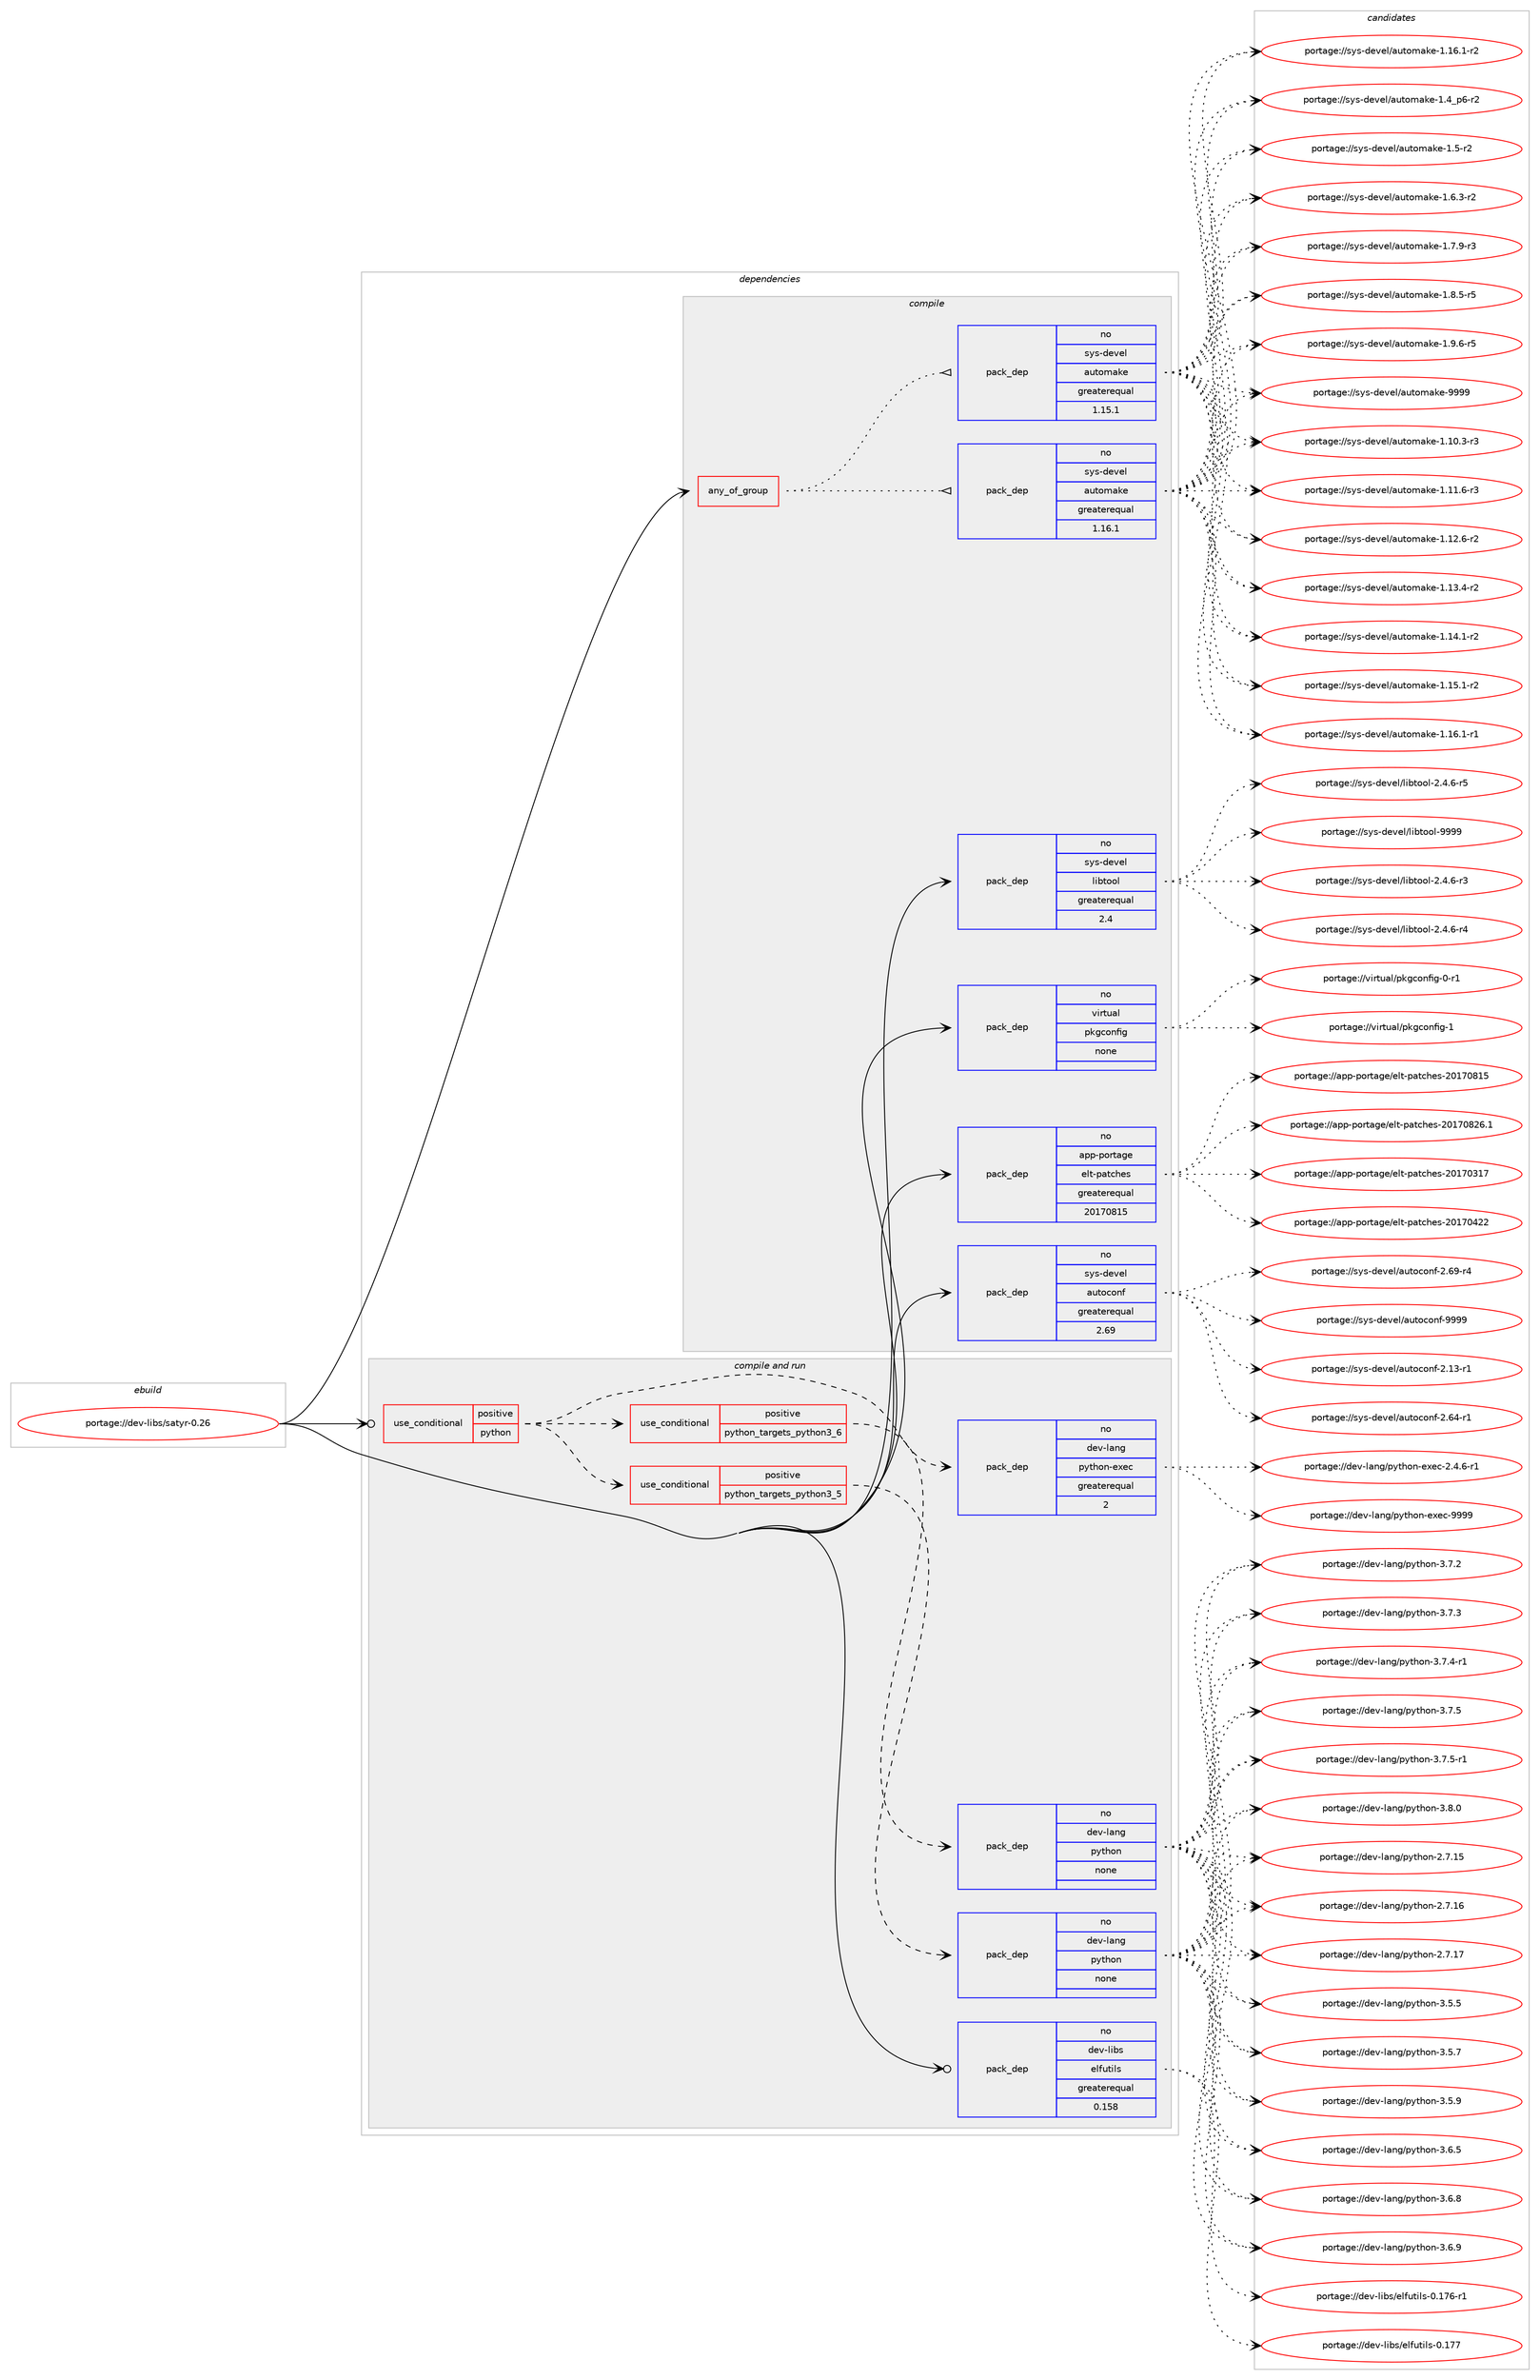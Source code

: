 digraph prolog {

# *************
# Graph options
# *************

newrank=true;
concentrate=true;
compound=true;
graph [rankdir=LR,fontname=Helvetica,fontsize=10,ranksep=1.5];#, ranksep=2.5, nodesep=0.2];
edge  [arrowhead=vee];
node  [fontname=Helvetica,fontsize=10];

# **********
# The ebuild
# **********

subgraph cluster_leftcol {
color=gray;
rank=same;
label=<<i>ebuild</i>>;
id [label="portage://dev-libs/satyr-0.26", color=red, width=4, href="../dev-libs/satyr-0.26.svg"];
}

# ****************
# The dependencies
# ****************

subgraph cluster_midcol {
color=gray;
label=<<i>dependencies</i>>;
subgraph cluster_compile {
fillcolor="#eeeeee";
style=filled;
label=<<i>compile</i>>;
subgraph any3046 {
dependency103857 [label=<<TABLE BORDER="0" CELLBORDER="1" CELLSPACING="0" CELLPADDING="4"><TR><TD CELLPADDING="10">any_of_group</TD></TR></TABLE>>, shape=none, color=red];subgraph pack78933 {
dependency103858 [label=<<TABLE BORDER="0" CELLBORDER="1" CELLSPACING="0" CELLPADDING="4" WIDTH="220"><TR><TD ROWSPAN="6" CELLPADDING="30">pack_dep</TD></TR><TR><TD WIDTH="110">no</TD></TR><TR><TD>sys-devel</TD></TR><TR><TD>automake</TD></TR><TR><TD>greaterequal</TD></TR><TR><TD>1.16.1</TD></TR></TABLE>>, shape=none, color=blue];
}
dependency103857:e -> dependency103858:w [weight=20,style="dotted",arrowhead="oinv"];
subgraph pack78934 {
dependency103859 [label=<<TABLE BORDER="0" CELLBORDER="1" CELLSPACING="0" CELLPADDING="4" WIDTH="220"><TR><TD ROWSPAN="6" CELLPADDING="30">pack_dep</TD></TR><TR><TD WIDTH="110">no</TD></TR><TR><TD>sys-devel</TD></TR><TR><TD>automake</TD></TR><TR><TD>greaterequal</TD></TR><TR><TD>1.15.1</TD></TR></TABLE>>, shape=none, color=blue];
}
dependency103857:e -> dependency103859:w [weight=20,style="dotted",arrowhead="oinv"];
}
id:e -> dependency103857:w [weight=20,style="solid",arrowhead="vee"];
subgraph pack78935 {
dependency103860 [label=<<TABLE BORDER="0" CELLBORDER="1" CELLSPACING="0" CELLPADDING="4" WIDTH="220"><TR><TD ROWSPAN="6" CELLPADDING="30">pack_dep</TD></TR><TR><TD WIDTH="110">no</TD></TR><TR><TD>app-portage</TD></TR><TR><TD>elt-patches</TD></TR><TR><TD>greaterequal</TD></TR><TR><TD>20170815</TD></TR></TABLE>>, shape=none, color=blue];
}
id:e -> dependency103860:w [weight=20,style="solid",arrowhead="vee"];
subgraph pack78936 {
dependency103861 [label=<<TABLE BORDER="0" CELLBORDER="1" CELLSPACING="0" CELLPADDING="4" WIDTH="220"><TR><TD ROWSPAN="6" CELLPADDING="30">pack_dep</TD></TR><TR><TD WIDTH="110">no</TD></TR><TR><TD>sys-devel</TD></TR><TR><TD>autoconf</TD></TR><TR><TD>greaterequal</TD></TR><TR><TD>2.69</TD></TR></TABLE>>, shape=none, color=blue];
}
id:e -> dependency103861:w [weight=20,style="solid",arrowhead="vee"];
subgraph pack78937 {
dependency103862 [label=<<TABLE BORDER="0" CELLBORDER="1" CELLSPACING="0" CELLPADDING="4" WIDTH="220"><TR><TD ROWSPAN="6" CELLPADDING="30">pack_dep</TD></TR><TR><TD WIDTH="110">no</TD></TR><TR><TD>sys-devel</TD></TR><TR><TD>libtool</TD></TR><TR><TD>greaterequal</TD></TR><TR><TD>2.4</TD></TR></TABLE>>, shape=none, color=blue];
}
id:e -> dependency103862:w [weight=20,style="solid",arrowhead="vee"];
subgraph pack78938 {
dependency103863 [label=<<TABLE BORDER="0" CELLBORDER="1" CELLSPACING="0" CELLPADDING="4" WIDTH="220"><TR><TD ROWSPAN="6" CELLPADDING="30">pack_dep</TD></TR><TR><TD WIDTH="110">no</TD></TR><TR><TD>virtual</TD></TR><TR><TD>pkgconfig</TD></TR><TR><TD>none</TD></TR><TR><TD></TD></TR></TABLE>>, shape=none, color=blue];
}
id:e -> dependency103863:w [weight=20,style="solid",arrowhead="vee"];
}
subgraph cluster_compileandrun {
fillcolor="#eeeeee";
style=filled;
label=<<i>compile and run</i>>;
subgraph cond21819 {
dependency103864 [label=<<TABLE BORDER="0" CELLBORDER="1" CELLSPACING="0" CELLPADDING="4"><TR><TD ROWSPAN="3" CELLPADDING="10">use_conditional</TD></TR><TR><TD>positive</TD></TR><TR><TD>python</TD></TR></TABLE>>, shape=none, color=red];
subgraph cond21820 {
dependency103865 [label=<<TABLE BORDER="0" CELLBORDER="1" CELLSPACING="0" CELLPADDING="4"><TR><TD ROWSPAN="3" CELLPADDING="10">use_conditional</TD></TR><TR><TD>positive</TD></TR><TR><TD>python_targets_python3_5</TD></TR></TABLE>>, shape=none, color=red];
subgraph pack78939 {
dependency103866 [label=<<TABLE BORDER="0" CELLBORDER="1" CELLSPACING="0" CELLPADDING="4" WIDTH="220"><TR><TD ROWSPAN="6" CELLPADDING="30">pack_dep</TD></TR><TR><TD WIDTH="110">no</TD></TR><TR><TD>dev-lang</TD></TR><TR><TD>python</TD></TR><TR><TD>none</TD></TR><TR><TD></TD></TR></TABLE>>, shape=none, color=blue];
}
dependency103865:e -> dependency103866:w [weight=20,style="dashed",arrowhead="vee"];
}
dependency103864:e -> dependency103865:w [weight=20,style="dashed",arrowhead="vee"];
subgraph cond21821 {
dependency103867 [label=<<TABLE BORDER="0" CELLBORDER="1" CELLSPACING="0" CELLPADDING="4"><TR><TD ROWSPAN="3" CELLPADDING="10">use_conditional</TD></TR><TR><TD>positive</TD></TR><TR><TD>python_targets_python3_6</TD></TR></TABLE>>, shape=none, color=red];
subgraph pack78940 {
dependency103868 [label=<<TABLE BORDER="0" CELLBORDER="1" CELLSPACING="0" CELLPADDING="4" WIDTH="220"><TR><TD ROWSPAN="6" CELLPADDING="30">pack_dep</TD></TR><TR><TD WIDTH="110">no</TD></TR><TR><TD>dev-lang</TD></TR><TR><TD>python</TD></TR><TR><TD>none</TD></TR><TR><TD></TD></TR></TABLE>>, shape=none, color=blue];
}
dependency103867:e -> dependency103868:w [weight=20,style="dashed",arrowhead="vee"];
}
dependency103864:e -> dependency103867:w [weight=20,style="dashed",arrowhead="vee"];
subgraph pack78941 {
dependency103869 [label=<<TABLE BORDER="0" CELLBORDER="1" CELLSPACING="0" CELLPADDING="4" WIDTH="220"><TR><TD ROWSPAN="6" CELLPADDING="30">pack_dep</TD></TR><TR><TD WIDTH="110">no</TD></TR><TR><TD>dev-lang</TD></TR><TR><TD>python-exec</TD></TR><TR><TD>greaterequal</TD></TR><TR><TD>2</TD></TR></TABLE>>, shape=none, color=blue];
}
dependency103864:e -> dependency103869:w [weight=20,style="dashed",arrowhead="vee"];
}
id:e -> dependency103864:w [weight=20,style="solid",arrowhead="odotvee"];
subgraph pack78942 {
dependency103870 [label=<<TABLE BORDER="0" CELLBORDER="1" CELLSPACING="0" CELLPADDING="4" WIDTH="220"><TR><TD ROWSPAN="6" CELLPADDING="30">pack_dep</TD></TR><TR><TD WIDTH="110">no</TD></TR><TR><TD>dev-libs</TD></TR><TR><TD>elfutils</TD></TR><TR><TD>greaterequal</TD></TR><TR><TD>0.158</TD></TR></TABLE>>, shape=none, color=blue];
}
id:e -> dependency103870:w [weight=20,style="solid",arrowhead="odotvee"];
}
subgraph cluster_run {
fillcolor="#eeeeee";
style=filled;
label=<<i>run</i>>;
}
}

# **************
# The candidates
# **************

subgraph cluster_choices {
rank=same;
color=gray;
label=<<i>candidates</i>>;

subgraph choice78933 {
color=black;
nodesep=1;
choiceportage11512111545100101118101108479711711611110997107101454946494846514511451 [label="portage://sys-devel/automake-1.10.3-r3", color=red, width=4,href="../sys-devel/automake-1.10.3-r3.svg"];
choiceportage11512111545100101118101108479711711611110997107101454946494946544511451 [label="portage://sys-devel/automake-1.11.6-r3", color=red, width=4,href="../sys-devel/automake-1.11.6-r3.svg"];
choiceportage11512111545100101118101108479711711611110997107101454946495046544511450 [label="portage://sys-devel/automake-1.12.6-r2", color=red, width=4,href="../sys-devel/automake-1.12.6-r2.svg"];
choiceportage11512111545100101118101108479711711611110997107101454946495146524511450 [label="portage://sys-devel/automake-1.13.4-r2", color=red, width=4,href="../sys-devel/automake-1.13.4-r2.svg"];
choiceportage11512111545100101118101108479711711611110997107101454946495246494511450 [label="portage://sys-devel/automake-1.14.1-r2", color=red, width=4,href="../sys-devel/automake-1.14.1-r2.svg"];
choiceportage11512111545100101118101108479711711611110997107101454946495346494511450 [label="portage://sys-devel/automake-1.15.1-r2", color=red, width=4,href="../sys-devel/automake-1.15.1-r2.svg"];
choiceportage11512111545100101118101108479711711611110997107101454946495446494511449 [label="portage://sys-devel/automake-1.16.1-r1", color=red, width=4,href="../sys-devel/automake-1.16.1-r1.svg"];
choiceportage11512111545100101118101108479711711611110997107101454946495446494511450 [label="portage://sys-devel/automake-1.16.1-r2", color=red, width=4,href="../sys-devel/automake-1.16.1-r2.svg"];
choiceportage115121115451001011181011084797117116111109971071014549465295112544511450 [label="portage://sys-devel/automake-1.4_p6-r2", color=red, width=4,href="../sys-devel/automake-1.4_p6-r2.svg"];
choiceportage11512111545100101118101108479711711611110997107101454946534511450 [label="portage://sys-devel/automake-1.5-r2", color=red, width=4,href="../sys-devel/automake-1.5-r2.svg"];
choiceportage115121115451001011181011084797117116111109971071014549465446514511450 [label="portage://sys-devel/automake-1.6.3-r2", color=red, width=4,href="../sys-devel/automake-1.6.3-r2.svg"];
choiceportage115121115451001011181011084797117116111109971071014549465546574511451 [label="portage://sys-devel/automake-1.7.9-r3", color=red, width=4,href="../sys-devel/automake-1.7.9-r3.svg"];
choiceportage115121115451001011181011084797117116111109971071014549465646534511453 [label="portage://sys-devel/automake-1.8.5-r5", color=red, width=4,href="../sys-devel/automake-1.8.5-r5.svg"];
choiceportage115121115451001011181011084797117116111109971071014549465746544511453 [label="portage://sys-devel/automake-1.9.6-r5", color=red, width=4,href="../sys-devel/automake-1.9.6-r5.svg"];
choiceportage115121115451001011181011084797117116111109971071014557575757 [label="portage://sys-devel/automake-9999", color=red, width=4,href="../sys-devel/automake-9999.svg"];
dependency103858:e -> choiceportage11512111545100101118101108479711711611110997107101454946494846514511451:w [style=dotted,weight="100"];
dependency103858:e -> choiceportage11512111545100101118101108479711711611110997107101454946494946544511451:w [style=dotted,weight="100"];
dependency103858:e -> choiceportage11512111545100101118101108479711711611110997107101454946495046544511450:w [style=dotted,weight="100"];
dependency103858:e -> choiceportage11512111545100101118101108479711711611110997107101454946495146524511450:w [style=dotted,weight="100"];
dependency103858:e -> choiceportage11512111545100101118101108479711711611110997107101454946495246494511450:w [style=dotted,weight="100"];
dependency103858:e -> choiceportage11512111545100101118101108479711711611110997107101454946495346494511450:w [style=dotted,weight="100"];
dependency103858:e -> choiceportage11512111545100101118101108479711711611110997107101454946495446494511449:w [style=dotted,weight="100"];
dependency103858:e -> choiceportage11512111545100101118101108479711711611110997107101454946495446494511450:w [style=dotted,weight="100"];
dependency103858:e -> choiceportage115121115451001011181011084797117116111109971071014549465295112544511450:w [style=dotted,weight="100"];
dependency103858:e -> choiceportage11512111545100101118101108479711711611110997107101454946534511450:w [style=dotted,weight="100"];
dependency103858:e -> choiceportage115121115451001011181011084797117116111109971071014549465446514511450:w [style=dotted,weight="100"];
dependency103858:e -> choiceportage115121115451001011181011084797117116111109971071014549465546574511451:w [style=dotted,weight="100"];
dependency103858:e -> choiceportage115121115451001011181011084797117116111109971071014549465646534511453:w [style=dotted,weight="100"];
dependency103858:e -> choiceportage115121115451001011181011084797117116111109971071014549465746544511453:w [style=dotted,weight="100"];
dependency103858:e -> choiceportage115121115451001011181011084797117116111109971071014557575757:w [style=dotted,weight="100"];
}
subgraph choice78934 {
color=black;
nodesep=1;
choiceportage11512111545100101118101108479711711611110997107101454946494846514511451 [label="portage://sys-devel/automake-1.10.3-r3", color=red, width=4,href="../sys-devel/automake-1.10.3-r3.svg"];
choiceportage11512111545100101118101108479711711611110997107101454946494946544511451 [label="portage://sys-devel/automake-1.11.6-r3", color=red, width=4,href="../sys-devel/automake-1.11.6-r3.svg"];
choiceportage11512111545100101118101108479711711611110997107101454946495046544511450 [label="portage://sys-devel/automake-1.12.6-r2", color=red, width=4,href="../sys-devel/automake-1.12.6-r2.svg"];
choiceportage11512111545100101118101108479711711611110997107101454946495146524511450 [label="portage://sys-devel/automake-1.13.4-r2", color=red, width=4,href="../sys-devel/automake-1.13.4-r2.svg"];
choiceportage11512111545100101118101108479711711611110997107101454946495246494511450 [label="portage://sys-devel/automake-1.14.1-r2", color=red, width=4,href="../sys-devel/automake-1.14.1-r2.svg"];
choiceportage11512111545100101118101108479711711611110997107101454946495346494511450 [label="portage://sys-devel/automake-1.15.1-r2", color=red, width=4,href="../sys-devel/automake-1.15.1-r2.svg"];
choiceportage11512111545100101118101108479711711611110997107101454946495446494511449 [label="portage://sys-devel/automake-1.16.1-r1", color=red, width=4,href="../sys-devel/automake-1.16.1-r1.svg"];
choiceportage11512111545100101118101108479711711611110997107101454946495446494511450 [label="portage://sys-devel/automake-1.16.1-r2", color=red, width=4,href="../sys-devel/automake-1.16.1-r2.svg"];
choiceportage115121115451001011181011084797117116111109971071014549465295112544511450 [label="portage://sys-devel/automake-1.4_p6-r2", color=red, width=4,href="../sys-devel/automake-1.4_p6-r2.svg"];
choiceportage11512111545100101118101108479711711611110997107101454946534511450 [label="portage://sys-devel/automake-1.5-r2", color=red, width=4,href="../sys-devel/automake-1.5-r2.svg"];
choiceportage115121115451001011181011084797117116111109971071014549465446514511450 [label="portage://sys-devel/automake-1.6.3-r2", color=red, width=4,href="../sys-devel/automake-1.6.3-r2.svg"];
choiceportage115121115451001011181011084797117116111109971071014549465546574511451 [label="portage://sys-devel/automake-1.7.9-r3", color=red, width=4,href="../sys-devel/automake-1.7.9-r3.svg"];
choiceportage115121115451001011181011084797117116111109971071014549465646534511453 [label="portage://sys-devel/automake-1.8.5-r5", color=red, width=4,href="../sys-devel/automake-1.8.5-r5.svg"];
choiceportage115121115451001011181011084797117116111109971071014549465746544511453 [label="portage://sys-devel/automake-1.9.6-r5", color=red, width=4,href="../sys-devel/automake-1.9.6-r5.svg"];
choiceportage115121115451001011181011084797117116111109971071014557575757 [label="portage://sys-devel/automake-9999", color=red, width=4,href="../sys-devel/automake-9999.svg"];
dependency103859:e -> choiceportage11512111545100101118101108479711711611110997107101454946494846514511451:w [style=dotted,weight="100"];
dependency103859:e -> choiceportage11512111545100101118101108479711711611110997107101454946494946544511451:w [style=dotted,weight="100"];
dependency103859:e -> choiceportage11512111545100101118101108479711711611110997107101454946495046544511450:w [style=dotted,weight="100"];
dependency103859:e -> choiceportage11512111545100101118101108479711711611110997107101454946495146524511450:w [style=dotted,weight="100"];
dependency103859:e -> choiceportage11512111545100101118101108479711711611110997107101454946495246494511450:w [style=dotted,weight="100"];
dependency103859:e -> choiceportage11512111545100101118101108479711711611110997107101454946495346494511450:w [style=dotted,weight="100"];
dependency103859:e -> choiceportage11512111545100101118101108479711711611110997107101454946495446494511449:w [style=dotted,weight="100"];
dependency103859:e -> choiceportage11512111545100101118101108479711711611110997107101454946495446494511450:w [style=dotted,weight="100"];
dependency103859:e -> choiceportage115121115451001011181011084797117116111109971071014549465295112544511450:w [style=dotted,weight="100"];
dependency103859:e -> choiceportage11512111545100101118101108479711711611110997107101454946534511450:w [style=dotted,weight="100"];
dependency103859:e -> choiceportage115121115451001011181011084797117116111109971071014549465446514511450:w [style=dotted,weight="100"];
dependency103859:e -> choiceportage115121115451001011181011084797117116111109971071014549465546574511451:w [style=dotted,weight="100"];
dependency103859:e -> choiceportage115121115451001011181011084797117116111109971071014549465646534511453:w [style=dotted,weight="100"];
dependency103859:e -> choiceportage115121115451001011181011084797117116111109971071014549465746544511453:w [style=dotted,weight="100"];
dependency103859:e -> choiceportage115121115451001011181011084797117116111109971071014557575757:w [style=dotted,weight="100"];
}
subgraph choice78935 {
color=black;
nodesep=1;
choiceportage97112112451121111141169710310147101108116451129711699104101115455048495548514955 [label="portage://app-portage/elt-patches-20170317", color=red, width=4,href="../app-portage/elt-patches-20170317.svg"];
choiceportage97112112451121111141169710310147101108116451129711699104101115455048495548525050 [label="portage://app-portage/elt-patches-20170422", color=red, width=4,href="../app-portage/elt-patches-20170422.svg"];
choiceportage97112112451121111141169710310147101108116451129711699104101115455048495548564953 [label="portage://app-portage/elt-patches-20170815", color=red, width=4,href="../app-portage/elt-patches-20170815.svg"];
choiceportage971121124511211111411697103101471011081164511297116991041011154550484955485650544649 [label="portage://app-portage/elt-patches-20170826.1", color=red, width=4,href="../app-portage/elt-patches-20170826.1.svg"];
dependency103860:e -> choiceportage97112112451121111141169710310147101108116451129711699104101115455048495548514955:w [style=dotted,weight="100"];
dependency103860:e -> choiceportage97112112451121111141169710310147101108116451129711699104101115455048495548525050:w [style=dotted,weight="100"];
dependency103860:e -> choiceportage97112112451121111141169710310147101108116451129711699104101115455048495548564953:w [style=dotted,weight="100"];
dependency103860:e -> choiceportage971121124511211111411697103101471011081164511297116991041011154550484955485650544649:w [style=dotted,weight="100"];
}
subgraph choice78936 {
color=black;
nodesep=1;
choiceportage1151211154510010111810110847971171161119911111010245504649514511449 [label="portage://sys-devel/autoconf-2.13-r1", color=red, width=4,href="../sys-devel/autoconf-2.13-r1.svg"];
choiceportage1151211154510010111810110847971171161119911111010245504654524511449 [label="portage://sys-devel/autoconf-2.64-r1", color=red, width=4,href="../sys-devel/autoconf-2.64-r1.svg"];
choiceportage1151211154510010111810110847971171161119911111010245504654574511452 [label="portage://sys-devel/autoconf-2.69-r4", color=red, width=4,href="../sys-devel/autoconf-2.69-r4.svg"];
choiceportage115121115451001011181011084797117116111991111101024557575757 [label="portage://sys-devel/autoconf-9999", color=red, width=4,href="../sys-devel/autoconf-9999.svg"];
dependency103861:e -> choiceportage1151211154510010111810110847971171161119911111010245504649514511449:w [style=dotted,weight="100"];
dependency103861:e -> choiceportage1151211154510010111810110847971171161119911111010245504654524511449:w [style=dotted,weight="100"];
dependency103861:e -> choiceportage1151211154510010111810110847971171161119911111010245504654574511452:w [style=dotted,weight="100"];
dependency103861:e -> choiceportage115121115451001011181011084797117116111991111101024557575757:w [style=dotted,weight="100"];
}
subgraph choice78937 {
color=black;
nodesep=1;
choiceportage1151211154510010111810110847108105981161111111084550465246544511451 [label="portage://sys-devel/libtool-2.4.6-r3", color=red, width=4,href="../sys-devel/libtool-2.4.6-r3.svg"];
choiceportage1151211154510010111810110847108105981161111111084550465246544511452 [label="portage://sys-devel/libtool-2.4.6-r4", color=red, width=4,href="../sys-devel/libtool-2.4.6-r4.svg"];
choiceportage1151211154510010111810110847108105981161111111084550465246544511453 [label="portage://sys-devel/libtool-2.4.6-r5", color=red, width=4,href="../sys-devel/libtool-2.4.6-r5.svg"];
choiceportage1151211154510010111810110847108105981161111111084557575757 [label="portage://sys-devel/libtool-9999", color=red, width=4,href="../sys-devel/libtool-9999.svg"];
dependency103862:e -> choiceportage1151211154510010111810110847108105981161111111084550465246544511451:w [style=dotted,weight="100"];
dependency103862:e -> choiceportage1151211154510010111810110847108105981161111111084550465246544511452:w [style=dotted,weight="100"];
dependency103862:e -> choiceportage1151211154510010111810110847108105981161111111084550465246544511453:w [style=dotted,weight="100"];
dependency103862:e -> choiceportage1151211154510010111810110847108105981161111111084557575757:w [style=dotted,weight="100"];
}
subgraph choice78938 {
color=black;
nodesep=1;
choiceportage11810511411611797108471121071039911111010210510345484511449 [label="portage://virtual/pkgconfig-0-r1", color=red, width=4,href="../virtual/pkgconfig-0-r1.svg"];
choiceportage1181051141161179710847112107103991111101021051034549 [label="portage://virtual/pkgconfig-1", color=red, width=4,href="../virtual/pkgconfig-1.svg"];
dependency103863:e -> choiceportage11810511411611797108471121071039911111010210510345484511449:w [style=dotted,weight="100"];
dependency103863:e -> choiceportage1181051141161179710847112107103991111101021051034549:w [style=dotted,weight="100"];
}
subgraph choice78939 {
color=black;
nodesep=1;
choiceportage10010111845108971101034711212111610411111045504655464953 [label="portage://dev-lang/python-2.7.15", color=red, width=4,href="../dev-lang/python-2.7.15.svg"];
choiceportage10010111845108971101034711212111610411111045504655464954 [label="portage://dev-lang/python-2.7.16", color=red, width=4,href="../dev-lang/python-2.7.16.svg"];
choiceportage10010111845108971101034711212111610411111045504655464955 [label="portage://dev-lang/python-2.7.17", color=red, width=4,href="../dev-lang/python-2.7.17.svg"];
choiceportage100101118451089711010347112121116104111110455146534653 [label="portage://dev-lang/python-3.5.5", color=red, width=4,href="../dev-lang/python-3.5.5.svg"];
choiceportage100101118451089711010347112121116104111110455146534655 [label="portage://dev-lang/python-3.5.7", color=red, width=4,href="../dev-lang/python-3.5.7.svg"];
choiceportage100101118451089711010347112121116104111110455146534657 [label="portage://dev-lang/python-3.5.9", color=red, width=4,href="../dev-lang/python-3.5.9.svg"];
choiceportage100101118451089711010347112121116104111110455146544653 [label="portage://dev-lang/python-3.6.5", color=red, width=4,href="../dev-lang/python-3.6.5.svg"];
choiceportage100101118451089711010347112121116104111110455146544656 [label="portage://dev-lang/python-3.6.8", color=red, width=4,href="../dev-lang/python-3.6.8.svg"];
choiceportage100101118451089711010347112121116104111110455146544657 [label="portage://dev-lang/python-3.6.9", color=red, width=4,href="../dev-lang/python-3.6.9.svg"];
choiceportage100101118451089711010347112121116104111110455146554650 [label="portage://dev-lang/python-3.7.2", color=red, width=4,href="../dev-lang/python-3.7.2.svg"];
choiceportage100101118451089711010347112121116104111110455146554651 [label="portage://dev-lang/python-3.7.3", color=red, width=4,href="../dev-lang/python-3.7.3.svg"];
choiceportage1001011184510897110103471121211161041111104551465546524511449 [label="portage://dev-lang/python-3.7.4-r1", color=red, width=4,href="../dev-lang/python-3.7.4-r1.svg"];
choiceportage100101118451089711010347112121116104111110455146554653 [label="portage://dev-lang/python-3.7.5", color=red, width=4,href="../dev-lang/python-3.7.5.svg"];
choiceportage1001011184510897110103471121211161041111104551465546534511449 [label="portage://dev-lang/python-3.7.5-r1", color=red, width=4,href="../dev-lang/python-3.7.5-r1.svg"];
choiceportage100101118451089711010347112121116104111110455146564648 [label="portage://dev-lang/python-3.8.0", color=red, width=4,href="../dev-lang/python-3.8.0.svg"];
dependency103866:e -> choiceportage10010111845108971101034711212111610411111045504655464953:w [style=dotted,weight="100"];
dependency103866:e -> choiceportage10010111845108971101034711212111610411111045504655464954:w [style=dotted,weight="100"];
dependency103866:e -> choiceportage10010111845108971101034711212111610411111045504655464955:w [style=dotted,weight="100"];
dependency103866:e -> choiceportage100101118451089711010347112121116104111110455146534653:w [style=dotted,weight="100"];
dependency103866:e -> choiceportage100101118451089711010347112121116104111110455146534655:w [style=dotted,weight="100"];
dependency103866:e -> choiceportage100101118451089711010347112121116104111110455146534657:w [style=dotted,weight="100"];
dependency103866:e -> choiceportage100101118451089711010347112121116104111110455146544653:w [style=dotted,weight="100"];
dependency103866:e -> choiceportage100101118451089711010347112121116104111110455146544656:w [style=dotted,weight="100"];
dependency103866:e -> choiceportage100101118451089711010347112121116104111110455146544657:w [style=dotted,weight="100"];
dependency103866:e -> choiceportage100101118451089711010347112121116104111110455146554650:w [style=dotted,weight="100"];
dependency103866:e -> choiceportage100101118451089711010347112121116104111110455146554651:w [style=dotted,weight="100"];
dependency103866:e -> choiceportage1001011184510897110103471121211161041111104551465546524511449:w [style=dotted,weight="100"];
dependency103866:e -> choiceportage100101118451089711010347112121116104111110455146554653:w [style=dotted,weight="100"];
dependency103866:e -> choiceportage1001011184510897110103471121211161041111104551465546534511449:w [style=dotted,weight="100"];
dependency103866:e -> choiceportage100101118451089711010347112121116104111110455146564648:w [style=dotted,weight="100"];
}
subgraph choice78940 {
color=black;
nodesep=1;
choiceportage10010111845108971101034711212111610411111045504655464953 [label="portage://dev-lang/python-2.7.15", color=red, width=4,href="../dev-lang/python-2.7.15.svg"];
choiceportage10010111845108971101034711212111610411111045504655464954 [label="portage://dev-lang/python-2.7.16", color=red, width=4,href="../dev-lang/python-2.7.16.svg"];
choiceportage10010111845108971101034711212111610411111045504655464955 [label="portage://dev-lang/python-2.7.17", color=red, width=4,href="../dev-lang/python-2.7.17.svg"];
choiceportage100101118451089711010347112121116104111110455146534653 [label="portage://dev-lang/python-3.5.5", color=red, width=4,href="../dev-lang/python-3.5.5.svg"];
choiceportage100101118451089711010347112121116104111110455146534655 [label="portage://dev-lang/python-3.5.7", color=red, width=4,href="../dev-lang/python-3.5.7.svg"];
choiceportage100101118451089711010347112121116104111110455146534657 [label="portage://dev-lang/python-3.5.9", color=red, width=4,href="../dev-lang/python-3.5.9.svg"];
choiceportage100101118451089711010347112121116104111110455146544653 [label="portage://dev-lang/python-3.6.5", color=red, width=4,href="../dev-lang/python-3.6.5.svg"];
choiceportage100101118451089711010347112121116104111110455146544656 [label="portage://dev-lang/python-3.6.8", color=red, width=4,href="../dev-lang/python-3.6.8.svg"];
choiceportage100101118451089711010347112121116104111110455146544657 [label="portage://dev-lang/python-3.6.9", color=red, width=4,href="../dev-lang/python-3.6.9.svg"];
choiceportage100101118451089711010347112121116104111110455146554650 [label="portage://dev-lang/python-3.7.2", color=red, width=4,href="../dev-lang/python-3.7.2.svg"];
choiceportage100101118451089711010347112121116104111110455146554651 [label="portage://dev-lang/python-3.7.3", color=red, width=4,href="../dev-lang/python-3.7.3.svg"];
choiceportage1001011184510897110103471121211161041111104551465546524511449 [label="portage://dev-lang/python-3.7.4-r1", color=red, width=4,href="../dev-lang/python-3.7.4-r1.svg"];
choiceportage100101118451089711010347112121116104111110455146554653 [label="portage://dev-lang/python-3.7.5", color=red, width=4,href="../dev-lang/python-3.7.5.svg"];
choiceportage1001011184510897110103471121211161041111104551465546534511449 [label="portage://dev-lang/python-3.7.5-r1", color=red, width=4,href="../dev-lang/python-3.7.5-r1.svg"];
choiceportage100101118451089711010347112121116104111110455146564648 [label="portage://dev-lang/python-3.8.0", color=red, width=4,href="../dev-lang/python-3.8.0.svg"];
dependency103868:e -> choiceportage10010111845108971101034711212111610411111045504655464953:w [style=dotted,weight="100"];
dependency103868:e -> choiceportage10010111845108971101034711212111610411111045504655464954:w [style=dotted,weight="100"];
dependency103868:e -> choiceportage10010111845108971101034711212111610411111045504655464955:w [style=dotted,weight="100"];
dependency103868:e -> choiceportage100101118451089711010347112121116104111110455146534653:w [style=dotted,weight="100"];
dependency103868:e -> choiceportage100101118451089711010347112121116104111110455146534655:w [style=dotted,weight="100"];
dependency103868:e -> choiceportage100101118451089711010347112121116104111110455146534657:w [style=dotted,weight="100"];
dependency103868:e -> choiceportage100101118451089711010347112121116104111110455146544653:w [style=dotted,weight="100"];
dependency103868:e -> choiceportage100101118451089711010347112121116104111110455146544656:w [style=dotted,weight="100"];
dependency103868:e -> choiceportage100101118451089711010347112121116104111110455146544657:w [style=dotted,weight="100"];
dependency103868:e -> choiceportage100101118451089711010347112121116104111110455146554650:w [style=dotted,weight="100"];
dependency103868:e -> choiceportage100101118451089711010347112121116104111110455146554651:w [style=dotted,weight="100"];
dependency103868:e -> choiceportage1001011184510897110103471121211161041111104551465546524511449:w [style=dotted,weight="100"];
dependency103868:e -> choiceportage100101118451089711010347112121116104111110455146554653:w [style=dotted,weight="100"];
dependency103868:e -> choiceportage1001011184510897110103471121211161041111104551465546534511449:w [style=dotted,weight="100"];
dependency103868:e -> choiceportage100101118451089711010347112121116104111110455146564648:w [style=dotted,weight="100"];
}
subgraph choice78941 {
color=black;
nodesep=1;
choiceportage10010111845108971101034711212111610411111045101120101994550465246544511449 [label="portage://dev-lang/python-exec-2.4.6-r1", color=red, width=4,href="../dev-lang/python-exec-2.4.6-r1.svg"];
choiceportage10010111845108971101034711212111610411111045101120101994557575757 [label="portage://dev-lang/python-exec-9999", color=red, width=4,href="../dev-lang/python-exec-9999.svg"];
dependency103869:e -> choiceportage10010111845108971101034711212111610411111045101120101994550465246544511449:w [style=dotted,weight="100"];
dependency103869:e -> choiceportage10010111845108971101034711212111610411111045101120101994557575757:w [style=dotted,weight="100"];
}
subgraph choice78942 {
color=black;
nodesep=1;
choiceportage1001011184510810598115471011081021171161051081154548464955544511449 [label="portage://dev-libs/elfutils-0.176-r1", color=red, width=4,href="../dev-libs/elfutils-0.176-r1.svg"];
choiceportage100101118451081059811547101108102117116105108115454846495555 [label="portage://dev-libs/elfutils-0.177", color=red, width=4,href="../dev-libs/elfutils-0.177.svg"];
dependency103870:e -> choiceportage1001011184510810598115471011081021171161051081154548464955544511449:w [style=dotted,weight="100"];
dependency103870:e -> choiceportage100101118451081059811547101108102117116105108115454846495555:w [style=dotted,weight="100"];
}
}

}
